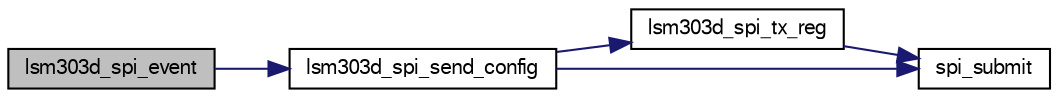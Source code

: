 digraph "lsm303d_spi_event"
{
  edge [fontname="FreeSans",fontsize="10",labelfontname="FreeSans",labelfontsize="10"];
  node [fontname="FreeSans",fontsize="10",shape=record];
  rankdir="LR";
  Node1 [label="lsm303d_spi_event",height=0.2,width=0.4,color="black", fillcolor="grey75", style="filled", fontcolor="black"];
  Node1 -> Node2 [color="midnightblue",fontsize="10",style="solid",fontname="FreeSans"];
  Node2 [label="lsm303d_spi_send_config",height=0.2,width=0.4,color="black", fillcolor="white", style="filled",URL="$lsm303d__spi_8c.html#a1be93459ab2d53ede186ce03f04c571a",tooltip="Configuration function called once before normal use. "];
  Node2 -> Node3 [color="midnightblue",fontsize="10",style="solid",fontname="FreeSans"];
  Node3 [label="lsm303d_spi_tx_reg",height=0.2,width=0.4,color="black", fillcolor="white", style="filled",URL="$lsm303d__spi_8c.html#a991dd99127cbae7c5800944f5167d5a4"];
  Node3 -> Node4 [color="midnightblue",fontsize="10",style="solid",fontname="FreeSans"];
  Node4 [label="spi_submit",height=0.2,width=0.4,color="black", fillcolor="white", style="filled",URL="$group__spi.html#ga5d383931766cb373ebad0b8bc26d439d",tooltip="Submit SPI transaction. "];
  Node2 -> Node4 [color="midnightblue",fontsize="10",style="solid",fontname="FreeSans"];
}
